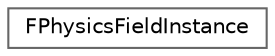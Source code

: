digraph "Graphical Class Hierarchy"
{
 // INTERACTIVE_SVG=YES
 // LATEX_PDF_SIZE
  bgcolor="transparent";
  edge [fontname=Helvetica,fontsize=10,labelfontname=Helvetica,labelfontsize=10];
  node [fontname=Helvetica,fontsize=10,shape=box,height=0.2,width=0.4];
  rankdir="LR";
  Node0 [id="Node000000",label="FPhysicsFieldInstance",height=0.2,width=0.4,color="grey40", fillcolor="white", style="filled",URL="$df/db1/classFPhysicsFieldInstance.html",tooltip="An instance of a Physics Field."];
}
